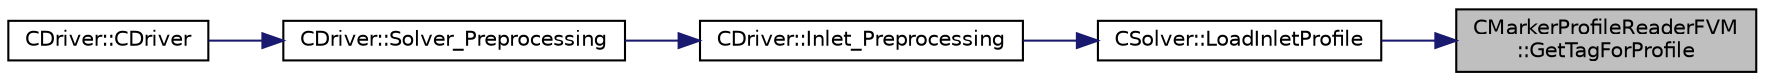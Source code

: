 digraph "CMarkerProfileReaderFVM::GetTagForProfile"
{
 // LATEX_PDF_SIZE
  edge [fontname="Helvetica",fontsize="10",labelfontname="Helvetica",labelfontsize="10"];
  node [fontname="Helvetica",fontsize="10",shape=record];
  rankdir="RL";
  Node1 [label="CMarkerProfileReaderFVM\l::GetTagForProfile",height=0.2,width=0.4,color="black", fillcolor="grey75", style="filled", fontcolor="black",tooltip="Get the string tag for the marker where the profile is applied."];
  Node1 -> Node2 [dir="back",color="midnightblue",fontsize="10",style="solid",fontname="Helvetica"];
  Node2 [label="CSolver::LoadInletProfile",height=0.2,width=0.4,color="black", fillcolor="white", style="filled",URL="$classCSolver.html#aa6d85b1177b7acacfbf083e8c58da55c",tooltip="Load a inlet profile data from file into a particular solver."];
  Node2 -> Node3 [dir="back",color="midnightblue",fontsize="10",style="solid",fontname="Helvetica"];
  Node3 [label="CDriver::Inlet_Preprocessing",height=0.2,width=0.4,color="black", fillcolor="white", style="filled",URL="$classCDriver.html#ab08e42374e72ecf3fca78fad59ac52b0",tooltip="Preprocess the inlets via file input for all solvers."];
  Node3 -> Node4 [dir="back",color="midnightblue",fontsize="10",style="solid",fontname="Helvetica"];
  Node4 [label="CDriver::Solver_Preprocessing",height=0.2,width=0.4,color="black", fillcolor="white", style="filled",URL="$classCDriver.html#add15058928d0b7462a7b8257417d0914",tooltip="Definition and allocation of all solution classes."];
  Node4 -> Node5 [dir="back",color="midnightblue",fontsize="10",style="solid",fontname="Helvetica"];
  Node5 [label="CDriver::CDriver",height=0.2,width=0.4,color="black", fillcolor="white", style="filled",URL="$classCDriver.html#a3fca4a013a6efa9bbb38fe78a86b5f3d",tooltip="Constructor of the class."];
}
